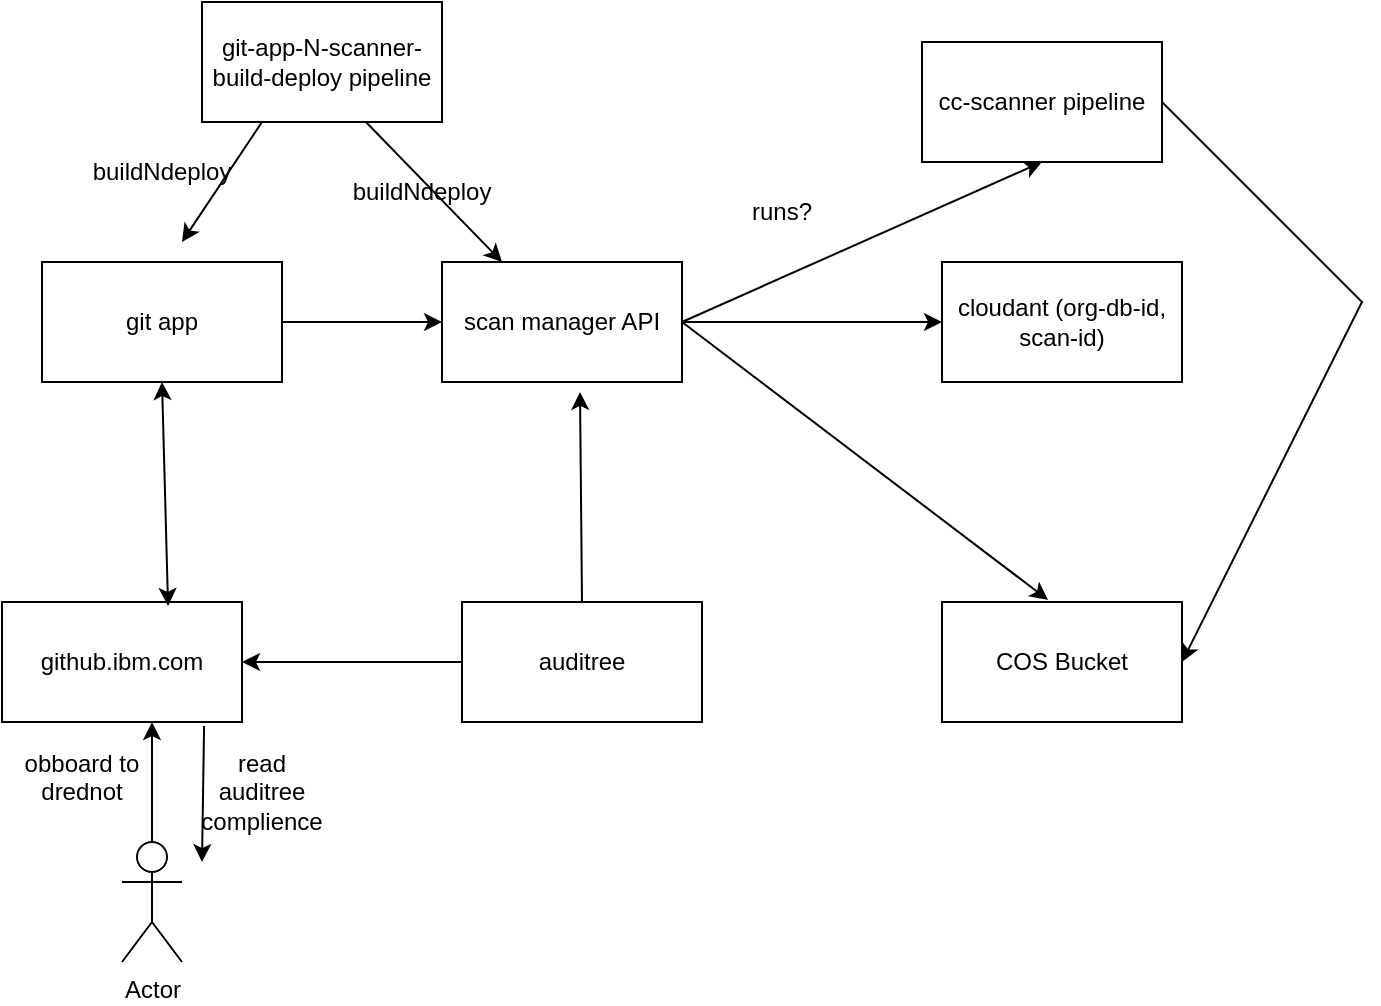 <mxfile version="20.4.1" type="github">
  <diagram id="fMHmm0aW8ffeBI2xBeLL" name="Page-1">
    <mxGraphModel dx="1042" dy="560" grid="1" gridSize="10" guides="1" tooltips="1" connect="1" arrows="1" fold="1" page="1" pageScale="1" pageWidth="850" pageHeight="1100" math="0" shadow="0">
      <root>
        <mxCell id="0" />
        <mxCell id="1" parent="0" />
        <mxCell id="6DFWnP2cfWHzUYxLaP0f-1" value="git app" style="whiteSpace=wrap;html=1;" parent="1" vertex="1">
          <mxGeometry x="50" y="190" width="120" height="60" as="geometry" />
        </mxCell>
        <mxCell id="6DFWnP2cfWHzUYxLaP0f-2" value="scan manager API" style="whiteSpace=wrap;html=1;" parent="1" vertex="1">
          <mxGeometry x="250" y="190" width="120" height="60" as="geometry" />
        </mxCell>
        <mxCell id="6DFWnP2cfWHzUYxLaP0f-3" value="cc-scanner pipeline" style="whiteSpace=wrap;html=1;" parent="1" vertex="1">
          <mxGeometry x="490" y="80" width="120" height="60" as="geometry" />
        </mxCell>
        <mxCell id="6DFWnP2cfWHzUYxLaP0f-4" style="edgeStyle=orthogonalEdgeStyle;rounded=0;orthogonalLoop=1;jettySize=auto;html=1;exitX=0.5;exitY=1;exitDx=0;exitDy=0;" parent="1" source="6DFWnP2cfWHzUYxLaP0f-2" target="6DFWnP2cfWHzUYxLaP0f-2" edge="1">
          <mxGeometry relative="1" as="geometry" />
        </mxCell>
        <mxCell id="6DFWnP2cfWHzUYxLaP0f-5" value="cloudant (org-db-id, scan-id)" style="whiteSpace=wrap;html=1;" parent="1" vertex="1">
          <mxGeometry x="500" y="190" width="120" height="60" as="geometry" />
        </mxCell>
        <mxCell id="6DFWnP2cfWHzUYxLaP0f-7" value="" style="endArrow=classic;html=1;rounded=0;exitX=1;exitY=0.5;exitDx=0;exitDy=0;entryX=0;entryY=0.5;entryDx=0;entryDy=0;" parent="1" source="6DFWnP2cfWHzUYxLaP0f-2" target="6DFWnP2cfWHzUYxLaP0f-5" edge="1">
          <mxGeometry width="50" height="50" relative="1" as="geometry">
            <mxPoint x="400" y="320" as="sourcePoint" />
            <mxPoint x="450" y="270" as="targetPoint" />
          </mxGeometry>
        </mxCell>
        <mxCell id="6DFWnP2cfWHzUYxLaP0f-8" value="" style="endArrow=classic;html=1;rounded=0;entryX=0.5;entryY=1;entryDx=0;entryDy=0;" parent="1" target="6DFWnP2cfWHzUYxLaP0f-3" edge="1">
          <mxGeometry width="50" height="50" relative="1" as="geometry">
            <mxPoint x="370" y="220" as="sourcePoint" />
            <mxPoint x="550" y="230" as="targetPoint" />
          </mxGeometry>
        </mxCell>
        <mxCell id="6DFWnP2cfWHzUYxLaP0f-9" value="COS Bucket" style="whiteSpace=wrap;html=1;" parent="1" vertex="1">
          <mxGeometry x="500" y="360" width="120" height="60" as="geometry" />
        </mxCell>
        <mxCell id="6DFWnP2cfWHzUYxLaP0f-10" value="" style="endArrow=classic;html=1;rounded=0;entryX=0.442;entryY=-0.017;entryDx=0;entryDy=0;exitX=1;exitY=0.5;exitDx=0;exitDy=0;entryPerimeter=0;" parent="1" source="6DFWnP2cfWHzUYxLaP0f-2" target="6DFWnP2cfWHzUYxLaP0f-9" edge="1">
          <mxGeometry width="50" height="50" relative="1" as="geometry">
            <mxPoint x="380" y="230" as="sourcePoint" />
            <mxPoint x="490" y="150" as="targetPoint" />
          </mxGeometry>
        </mxCell>
        <mxCell id="6DFWnP2cfWHzUYxLaP0f-11" value="" style="endArrow=classic;html=1;rounded=0;entryX=0;entryY=0.5;entryDx=0;entryDy=0;exitX=1;exitY=0.5;exitDx=0;exitDy=0;" parent="1" source="6DFWnP2cfWHzUYxLaP0f-1" target="6DFWnP2cfWHzUYxLaP0f-2" edge="1">
          <mxGeometry width="50" height="50" relative="1" as="geometry">
            <mxPoint x="390" y="240" as="sourcePoint" />
            <mxPoint x="500" y="160" as="targetPoint" />
          </mxGeometry>
        </mxCell>
        <mxCell id="CjR3ygJ9ENG1qqv1c1dH-2" value="&lt;div&gt;runs?&lt;/div&gt;" style="text;html=1;strokeColor=none;fillColor=none;align=center;verticalAlign=middle;whiteSpace=wrap;rounded=0;" vertex="1" parent="1">
          <mxGeometry x="390" y="150" width="60" height="30" as="geometry" />
        </mxCell>
        <mxCell id="CjR3ygJ9ENG1qqv1c1dH-3" value="git-app-N-scanner-build-deploy pipeline" style="rounded=0;whiteSpace=wrap;html=1;" vertex="1" parent="1">
          <mxGeometry x="130" y="60" width="120" height="60" as="geometry" />
        </mxCell>
        <mxCell id="CjR3ygJ9ENG1qqv1c1dH-5" value="" style="endArrow=classic;html=1;rounded=0;exitX=0.25;exitY=1;exitDx=0;exitDy=0;" edge="1" parent="1" source="CjR3ygJ9ENG1qqv1c1dH-3">
          <mxGeometry width="50" height="50" relative="1" as="geometry">
            <mxPoint x="150" y="180" as="sourcePoint" />
            <mxPoint x="120" y="180" as="targetPoint" />
          </mxGeometry>
        </mxCell>
        <mxCell id="CjR3ygJ9ENG1qqv1c1dH-6" value="" style="endArrow=classic;html=1;rounded=0;exitX=0.683;exitY=1;exitDx=0;exitDy=0;entryX=0.25;entryY=0;entryDx=0;entryDy=0;exitPerimeter=0;" edge="1" parent="1" source="CjR3ygJ9ENG1qqv1c1dH-3" target="6DFWnP2cfWHzUYxLaP0f-2">
          <mxGeometry width="50" height="50" relative="1" as="geometry">
            <mxPoint x="170" y="130" as="sourcePoint" />
            <mxPoint x="130" y="190" as="targetPoint" />
          </mxGeometry>
        </mxCell>
        <mxCell id="CjR3ygJ9ENG1qqv1c1dH-7" value="buildNdeploy" style="text;html=1;strokeColor=none;fillColor=none;align=center;verticalAlign=middle;whiteSpace=wrap;rounded=0;" vertex="1" parent="1">
          <mxGeometry x="80" y="130" width="60" height="30" as="geometry" />
        </mxCell>
        <mxCell id="CjR3ygJ9ENG1qqv1c1dH-8" value="buildNdeploy" style="text;html=1;strokeColor=none;fillColor=none;align=center;verticalAlign=middle;whiteSpace=wrap;rounded=0;" vertex="1" parent="1">
          <mxGeometry x="210" y="140" width="60" height="30" as="geometry" />
        </mxCell>
        <mxCell id="CjR3ygJ9ENG1qqv1c1dH-10" value="" style="endArrow=classic;html=1;rounded=0;exitX=1;exitY=0.5;exitDx=0;exitDy=0;entryX=1;entryY=0.5;entryDx=0;entryDy=0;" edge="1" parent="1" source="6DFWnP2cfWHzUYxLaP0f-3" target="6DFWnP2cfWHzUYxLaP0f-9">
          <mxGeometry width="50" height="50" relative="1" as="geometry">
            <mxPoint x="520" y="150" as="sourcePoint" />
            <mxPoint x="518.04" y="201.98" as="targetPoint" />
            <Array as="points">
              <mxPoint x="710" y="210" />
            </Array>
          </mxGeometry>
        </mxCell>
        <mxCell id="CjR3ygJ9ENG1qqv1c1dH-12" value="auditree" style="rounded=0;whiteSpace=wrap;html=1;" vertex="1" parent="1">
          <mxGeometry x="260" y="360" width="120" height="60" as="geometry" />
        </mxCell>
        <mxCell id="CjR3ygJ9ENG1qqv1c1dH-13" value="" style="endArrow=classic;html=1;rounded=0;exitX=0.5;exitY=0;exitDx=0;exitDy=0;entryX=0.575;entryY=1.083;entryDx=0;entryDy=0;entryPerimeter=0;" edge="1" parent="1" source="CjR3ygJ9ENG1qqv1c1dH-12" target="6DFWnP2cfWHzUYxLaP0f-2">
          <mxGeometry width="50" height="50" relative="1" as="geometry">
            <mxPoint x="400" y="320" as="sourcePoint" />
            <mxPoint x="450" y="270" as="targetPoint" />
          </mxGeometry>
        </mxCell>
        <mxCell id="CjR3ygJ9ENG1qqv1c1dH-14" value="&lt;div&gt;github.ibm.com&lt;/div&gt;" style="rounded=0;whiteSpace=wrap;html=1;" vertex="1" parent="1">
          <mxGeometry x="30" y="360" width="120" height="60" as="geometry" />
        </mxCell>
        <mxCell id="CjR3ygJ9ENG1qqv1c1dH-16" value="" style="endArrow=classic;startArrow=classic;html=1;rounded=0;entryX=0.5;entryY=1;entryDx=0;entryDy=0;exitX=0.692;exitY=0.033;exitDx=0;exitDy=0;exitPerimeter=0;" edge="1" parent="1" source="CjR3ygJ9ENG1qqv1c1dH-14" target="6DFWnP2cfWHzUYxLaP0f-1">
          <mxGeometry width="50" height="50" relative="1" as="geometry">
            <mxPoint x="400" y="320" as="sourcePoint" />
            <mxPoint x="450" y="270" as="targetPoint" />
          </mxGeometry>
        </mxCell>
        <mxCell id="CjR3ygJ9ENG1qqv1c1dH-19" style="edgeStyle=orthogonalEdgeStyle;rounded=0;orthogonalLoop=1;jettySize=auto;html=1;" edge="1" parent="1" source="CjR3ygJ9ENG1qqv1c1dH-18">
          <mxGeometry relative="1" as="geometry">
            <mxPoint x="105" y="420" as="targetPoint" />
          </mxGeometry>
        </mxCell>
        <mxCell id="CjR3ygJ9ENG1qqv1c1dH-18" value="Actor" style="shape=umlActor;verticalLabelPosition=bottom;verticalAlign=top;html=1;" vertex="1" parent="1">
          <mxGeometry x="90" y="480" width="30" height="60" as="geometry" />
        </mxCell>
        <mxCell id="CjR3ygJ9ENG1qqv1c1dH-20" value="" style="endArrow=classic;html=1;rounded=0;exitX=0;exitY=0.5;exitDx=0;exitDy=0;entryX=1;entryY=0.5;entryDx=0;entryDy=0;" edge="1" parent="1" source="CjR3ygJ9ENG1qqv1c1dH-12" target="CjR3ygJ9ENG1qqv1c1dH-14">
          <mxGeometry width="50" height="50" relative="1" as="geometry">
            <mxPoint x="400" y="320" as="sourcePoint" />
            <mxPoint x="450" y="270" as="targetPoint" />
          </mxGeometry>
        </mxCell>
        <mxCell id="CjR3ygJ9ENG1qqv1c1dH-21" value="&lt;div&gt;obboard to drednot&lt;/div&gt;&lt;div&gt;&lt;br&gt;&lt;/div&gt;" style="text;html=1;strokeColor=none;fillColor=none;align=center;verticalAlign=middle;whiteSpace=wrap;rounded=0;" vertex="1" parent="1">
          <mxGeometry x="40" y="440" width="60" height="30" as="geometry" />
        </mxCell>
        <mxCell id="CjR3ygJ9ENG1qqv1c1dH-22" value="" style="endArrow=classic;html=1;rounded=0;exitX=0.842;exitY=1.033;exitDx=0;exitDy=0;exitPerimeter=0;" edge="1" parent="1" source="CjR3ygJ9ENG1qqv1c1dH-14">
          <mxGeometry width="50" height="50" relative="1" as="geometry">
            <mxPoint x="400" y="320" as="sourcePoint" />
            <mxPoint x="130" y="490" as="targetPoint" />
          </mxGeometry>
        </mxCell>
        <mxCell id="CjR3ygJ9ENG1qqv1c1dH-23" value="&lt;div&gt;read auditree complience&lt;/div&gt;" style="text;html=1;strokeColor=none;fillColor=none;align=center;verticalAlign=middle;whiteSpace=wrap;rounded=0;" vertex="1" parent="1">
          <mxGeometry x="130" y="440" width="60" height="30" as="geometry" />
        </mxCell>
      </root>
    </mxGraphModel>
  </diagram>
</mxfile>
